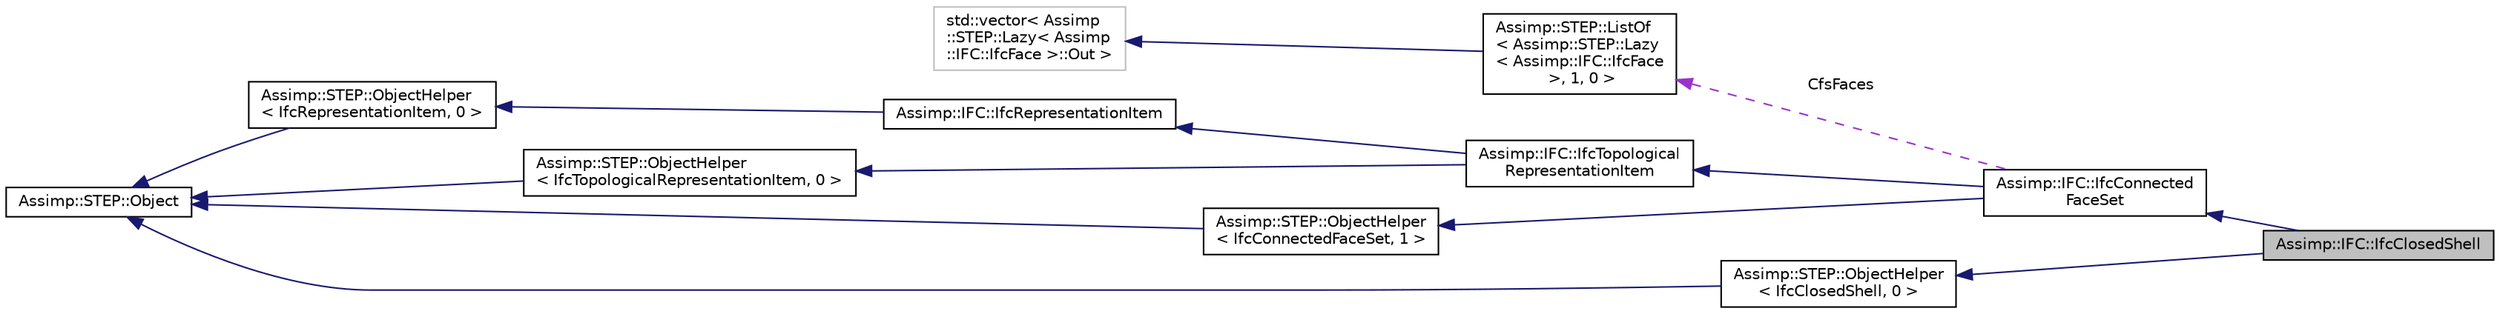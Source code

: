 digraph "Assimp::IFC::IfcClosedShell"
{
  edge [fontname="Helvetica",fontsize="10",labelfontname="Helvetica",labelfontsize="10"];
  node [fontname="Helvetica",fontsize="10",shape=record];
  rankdir="LR";
  Node1 [label="Assimp::IFC::IfcClosedShell",height=0.2,width=0.4,color="black", fillcolor="grey75", style="filled", fontcolor="black"];
  Node2 -> Node1 [dir="back",color="midnightblue",fontsize="10",style="solid"];
  Node2 [label="Assimp::IFC::IfcConnected\lFaceSet",height=0.2,width=0.4,color="black", fillcolor="white", style="filled",URL="$struct_assimp_1_1_i_f_c_1_1_ifc_connected_face_set.html"];
  Node3 -> Node2 [dir="back",color="midnightblue",fontsize="10",style="solid"];
  Node3 [label="Assimp::IFC::IfcTopological\lRepresentationItem",height=0.2,width=0.4,color="black", fillcolor="white", style="filled",URL="$struct_assimp_1_1_i_f_c_1_1_ifc_topological_representation_item.html"];
  Node4 -> Node3 [dir="back",color="midnightblue",fontsize="10",style="solid"];
  Node4 [label="Assimp::IFC::IfcRepresentationItem",height=0.2,width=0.4,color="black", fillcolor="white", style="filled",URL="$struct_assimp_1_1_i_f_c_1_1_ifc_representation_item.html"];
  Node5 -> Node4 [dir="back",color="midnightblue",fontsize="10",style="solid"];
  Node5 [label="Assimp::STEP::ObjectHelper\l\< IfcRepresentationItem, 0 \>",height=0.2,width=0.4,color="black", fillcolor="white", style="filled",URL="$struct_assimp_1_1_s_t_e_p_1_1_object_helper.html"];
  Node6 -> Node5 [dir="back",color="midnightblue",fontsize="10",style="solid"];
  Node6 [label="Assimp::STEP::Object",height=0.2,width=0.4,color="black", fillcolor="white", style="filled",URL="$class_assimp_1_1_s_t_e_p_1_1_object.html"];
  Node7 -> Node3 [dir="back",color="midnightblue",fontsize="10",style="solid"];
  Node7 [label="Assimp::STEP::ObjectHelper\l\< IfcTopologicalRepresentationItem, 0 \>",height=0.2,width=0.4,color="black", fillcolor="white", style="filled",URL="$struct_assimp_1_1_s_t_e_p_1_1_object_helper.html"];
  Node6 -> Node7 [dir="back",color="midnightblue",fontsize="10",style="solid"];
  Node8 -> Node2 [dir="back",color="midnightblue",fontsize="10",style="solid"];
  Node8 [label="Assimp::STEP::ObjectHelper\l\< IfcConnectedFaceSet, 1 \>",height=0.2,width=0.4,color="black", fillcolor="white", style="filled",URL="$struct_assimp_1_1_s_t_e_p_1_1_object_helper.html"];
  Node6 -> Node8 [dir="back",color="midnightblue",fontsize="10",style="solid"];
  Node9 -> Node2 [dir="back",color="darkorchid3",fontsize="10",style="dashed",label=" CfsFaces" ];
  Node9 [label="Assimp::STEP::ListOf\l\< Assimp::STEP::Lazy\l\< Assimp::IFC::IfcFace\l \>, 1, 0 \>",height=0.2,width=0.4,color="black", fillcolor="white", style="filled",URL="$struct_assimp_1_1_s_t_e_p_1_1_list_of.html"];
  Node10 -> Node9 [dir="back",color="midnightblue",fontsize="10",style="solid"];
  Node10 [label="std::vector\< Assimp\l::STEP::Lazy\< Assimp\l::IFC::IfcFace \>::Out \>",height=0.2,width=0.4,color="grey75", fillcolor="white", style="filled"];
  Node11 -> Node1 [dir="back",color="midnightblue",fontsize="10",style="solid"];
  Node11 [label="Assimp::STEP::ObjectHelper\l\< IfcClosedShell, 0 \>",height=0.2,width=0.4,color="black", fillcolor="white", style="filled",URL="$struct_assimp_1_1_s_t_e_p_1_1_object_helper.html"];
  Node6 -> Node11 [dir="back",color="midnightblue",fontsize="10",style="solid"];
}
